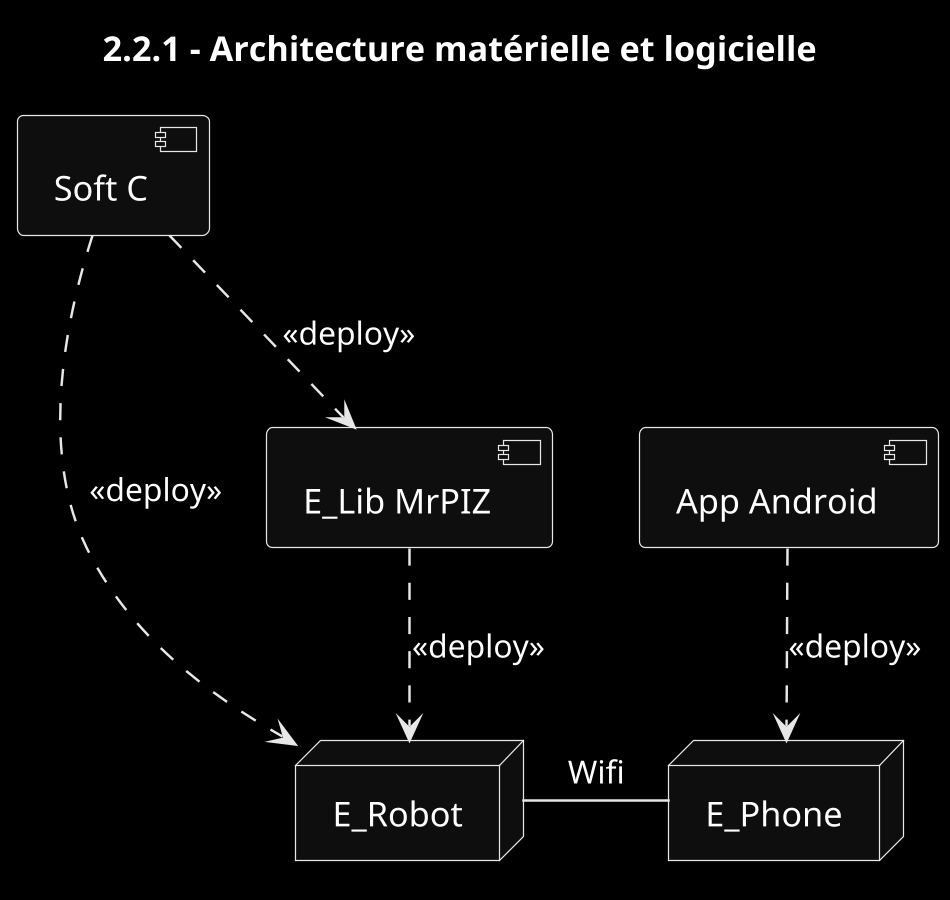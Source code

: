 @startuml
title 2.2.1 - Architecture matérielle et logicielle
skinparam shadowing false
skinparam monochrome reverse
scale 1280*900
node E_Robot
node E_Phone
E_Robot -r- E_Phone : Wifi
[Soft C] ..> [E_Lib MrPIZ] : <<deploy>>
[Soft C] ..> E_Robot : <<deploy>>
[E_Lib MrPIZ] ..> E_Robot : <<deploy>>
[App Android] ..> E_Phone : <<deploy>>
@enduml